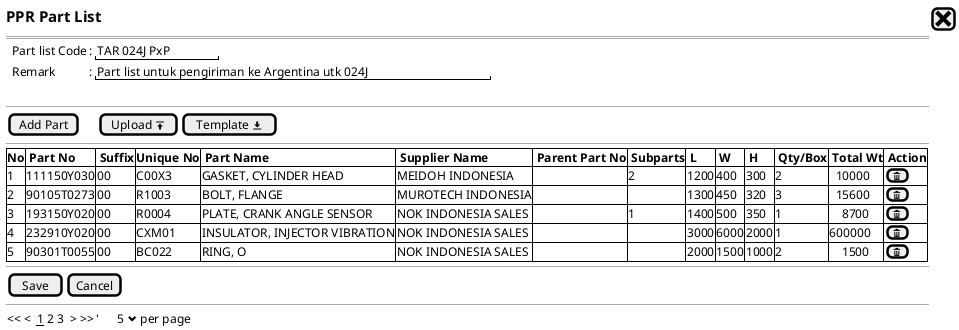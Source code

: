 @startsalt
{
  <size:15><b>PPR Part List|[<size:25><&x>]|*
  ==
  {
    .|Part list Code |: |" TAR 024J PxP  "|*
    .|Remark         |: |" Part list untuk pengiriman ke Argentina utk 024J"|*
  }
  .
  --
  {
    |[Add Part] |.|.|.|[Upload <&data-transfer-upload>]| [Template <&data-transfer-download>]|* 
  }
  --
  {#
    |<b>No|<b> Part No  |<b> Suffix | <b>Unique No | <b> Part Name                  |<b> Supplier Name    |<b> Parent Part No |<b> Subparts |<b> L |<b> W |<b> H |<b> Qty/Box |<b> Total Wt |<b> Action |*
    |1 |111150Y030    | 00        | C00X3        |GASKET, CYLINDER HEAD           | MEIDOH INDONESIA    |.                  |2            | 1200 | 400  | 300  | 2          |   10000       |[<&trash>] |*
    |2 |90105T0273    | 00        | R1003        |BOLT, FLANGE                    | MUROTECH INDONESIA  |.                  |.            | 1300 | 450  | 320  | 3          |   15600       |[<&trash>] |*
    |3 |193150Y020    | 00        | R0004        |PLATE, CRANK ANGLE SENSOR       | NOK INDONESIA SALES |.                  |1            | 1400 | 500  | 350  | 1          |     8700        |[<&trash>] |*
    |4 |232910Y020    | 00        | CXM01        |INSULATOR, INJECTOR VIBRATION   | NOK INDONESIA SALES |.                  |.            | 3000 | 6000 |2000  | 1          |600000       |[<&trash>] |* 
    |5 |90301T0055    | 00        | BC022        |RING, O                         | NOK INDONESIA SALES |.                  |.            | 2000 | 1500 | 1000 | 2          |    1500         |[<&trash>] |*
  }
  --
  {[ Save ] | [Cancel]}
  --
  {
  << <  __1__ 2 3  > >>  |'      5 <&chevron-bottom> per page |*
  }
}
@@endsalt




